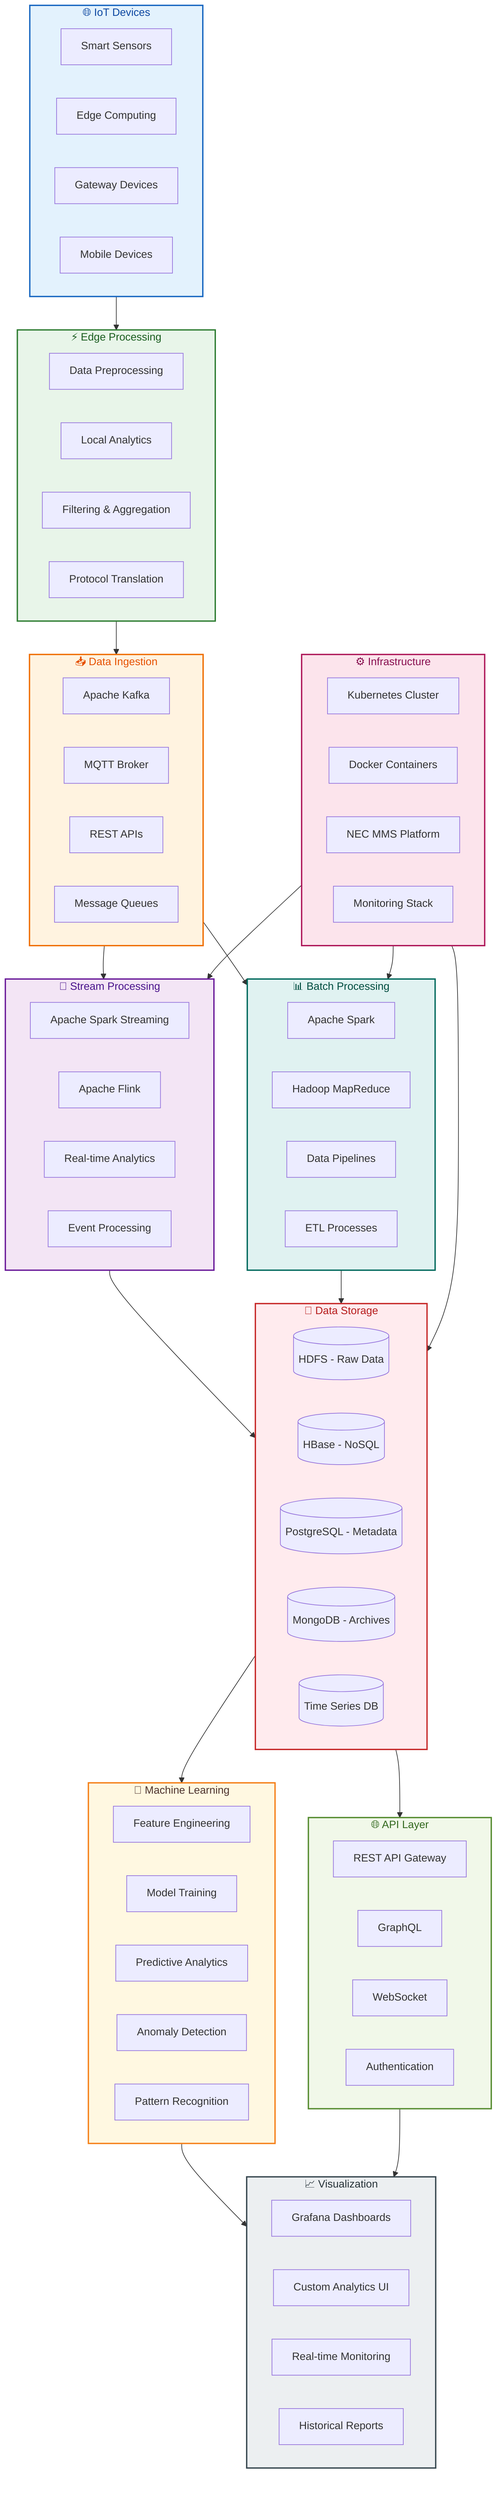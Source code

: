 ---
config:
  layout: dagre
---
flowchart TD
    subgraph IOT["🌐 IoT Devices"]
        A["Smart Sensors"]
        B["Edge Computing"]
        C["Gateway Devices"]
        D["Mobile Devices"]
    end
    
    subgraph EDGE["⚡ Edge Processing"]
        E["Data Preprocessing"]
        F["Local Analytics"]
        G["Filtering & Aggregation"]
        H["Protocol Translation"]
    end
    
    subgraph INGEST["📥 Data Ingestion"]
        I["Apache Kafka"]
        J["MQTT Broker"]
        K["REST APIs"]
        L["Message Queues"]
    end
    
    subgraph STREAM["🌊 Stream Processing"]
        M["Apache Spark Streaming"]
        N["Apache Flink"]
        O["Real-time Analytics"]
        P["Event Processing"]
    end
    
    subgraph BATCH["📊 Batch Processing"]
        Q["Apache Spark"]
        R["Hadoop MapReduce"]
        S["Data Pipelines"]
        T["ETL Processes"]
    end
    
    subgraph STORAGE["💾 Data Storage"]
        U[("HDFS - Raw Data")]
        V[("HBase - NoSQL")]
        W[("PostgreSQL - Metadata")]
        X[("MongoDB - Archives")]
        Y[("Time Series DB")]
    end
    
    subgraph ML["🤖 Machine Learning"]
        Z["Feature Engineering"]
        AA["Model Training"]
        BB["Predictive Analytics"]
        CC["Anomaly Detection"]
        DD["Pattern Recognition"]
    end
    
    subgraph VIZ["📈 Visualization"]
        EE["Grafana Dashboards"]
        FF["Custom Analytics UI"]
        GG["Real-time Monitoring"]
        HH["Historical Reports"]
    end
    
    subgraph API["🌐 API Layer"]
        II["REST API Gateway"]
        JJ["GraphQL"]
        KK["WebSocket"]
        LL["Authentication"]
    end
    
    subgraph INFRA["⚙️ Infrastructure"]
        MM["Kubernetes Cluster"]
        NN["Docker Containers"]
        OO["NEC MMS Platform"]
        PP["Monitoring Stack"]
    end
    
    IOT --> EDGE
    EDGE --> INGEST
    INGEST --> STREAM
    INGEST --> BATCH
    STREAM --> STORAGE
    BATCH --> STORAGE
    STORAGE --> ML
    ML --> VIZ
    STORAGE --> API
    API --> VIZ
    INFRA --> STREAM
    INFRA --> BATCH
    INFRA --> STORAGE
    
    classDef iot fill:#E3F2FD,stroke:#1565C0,stroke-width:2px,color:#0D47A1
    classDef edge fill:#E8F5E9,stroke:#2E7D32,stroke-width:2px,color:#1B5E20
    classDef ingest fill:#FFF3E0,stroke:#EF6C00,stroke-width:2px,color:#E65100
    classDef stream fill:#F3E5F5,stroke:#6A1B9A,stroke-width:2px,color:#4A148C
    classDef batch fill:#E0F2F1,stroke:#00695C,stroke-width:2px,color:#004D40
    classDef storage fill:#FFEBEE,stroke:#C62828,stroke-width:2px,color:#B71C1C
    classDef ml fill:#FFF8E1,stroke:#F57F17,stroke-width:2px,color:#4E342E
    classDef viz fill:#ECEFF1,stroke:#37474F,stroke-width:2px,color:#263238
    classDef api fill:#F1F8E9,stroke:#558B2F,stroke-width:2px,color:#33691E
    classDef infra fill:#FCE4EC,stroke:#AD1457,stroke-width:2px,color:#880E4F
    
    class IOT iot
    class EDGE edge
    class INGEST ingest
    class STREAM stream
    class BATCH batch
    class STORAGE storage
    class ML ml
    class VIZ viz
    class API api
    class INFRA infra